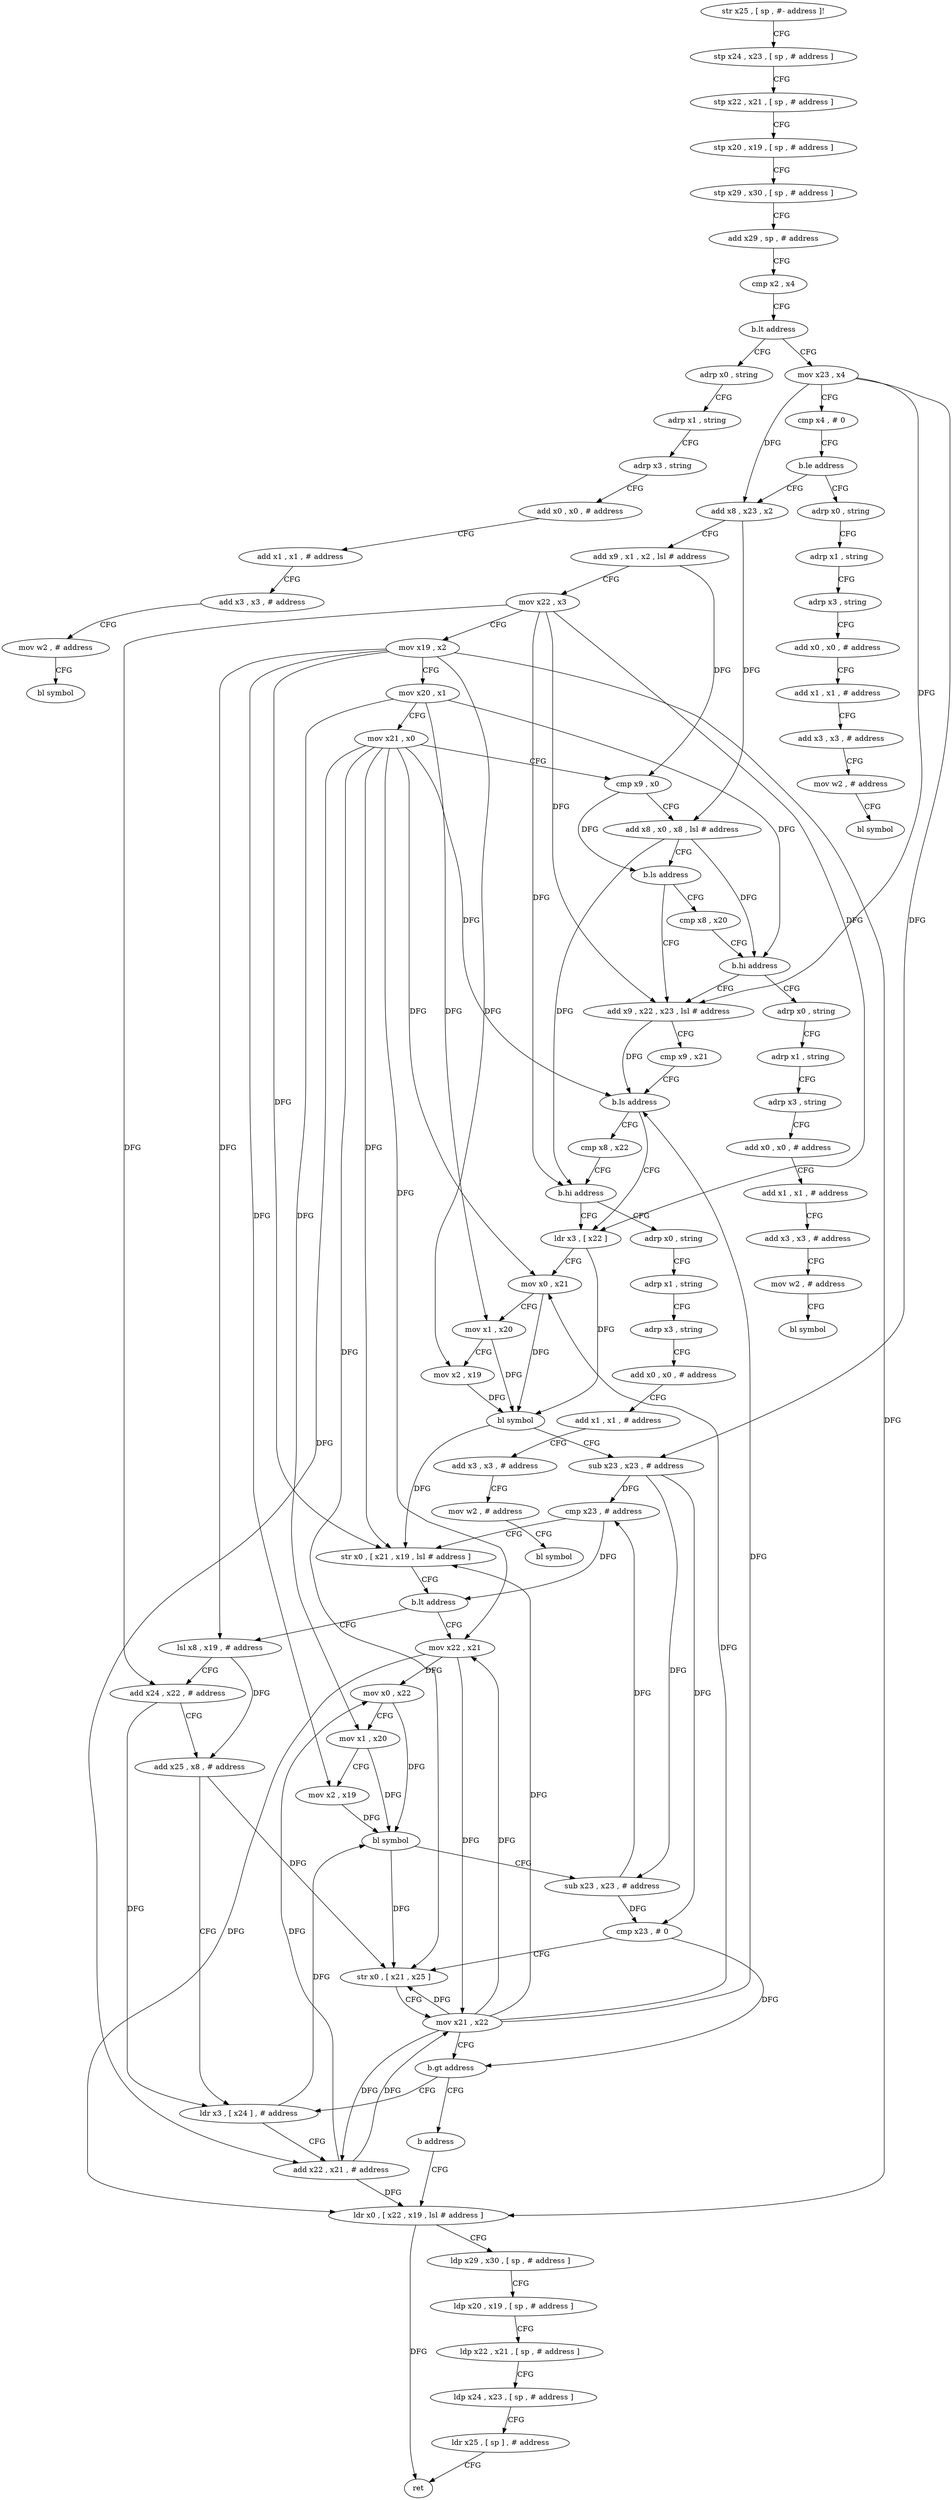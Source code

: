 digraph "func" {
"4218312" [label = "str x25 , [ sp , #- address ]!" ]
"4218316" [label = "stp x24 , x23 , [ sp , # address ]" ]
"4218320" [label = "stp x22 , x21 , [ sp , # address ]" ]
"4218324" [label = "stp x20 , x19 , [ sp , # address ]" ]
"4218328" [label = "stp x29 , x30 , [ sp , # address ]" ]
"4218332" [label = "add x29 , sp , # address" ]
"4218336" [label = "cmp x2 , x4" ]
"4218340" [label = "b.lt address" ]
"4218548" [label = "adrp x0 , string" ]
"4218344" [label = "mov x23 , x4" ]
"4218552" [label = "adrp x1 , string" ]
"4218556" [label = "adrp x3 , string" ]
"4218560" [label = "add x0 , x0 , # address" ]
"4218564" [label = "add x1 , x1 , # address" ]
"4218568" [label = "add x3 , x3 , # address" ]
"4218572" [label = "mov w2 , # address" ]
"4218576" [label = "bl symbol" ]
"4218348" [label = "cmp x4 , # 0" ]
"4218352" [label = "b.le address" ]
"4218580" [label = "adrp x0 , string" ]
"4218356" [label = "add x8 , x23 , x2" ]
"4218584" [label = "adrp x1 , string" ]
"4218588" [label = "adrp x3 , string" ]
"4218592" [label = "add x0 , x0 , # address" ]
"4218596" [label = "add x1 , x1 , # address" ]
"4218600" [label = "add x3 , x3 , # address" ]
"4218604" [label = "mov w2 , # address" ]
"4218608" [label = "bl symbol" ]
"4218360" [label = "add x9 , x1 , x2 , lsl # address" ]
"4218364" [label = "mov x22 , x3" ]
"4218368" [label = "mov x19 , x2" ]
"4218372" [label = "mov x20 , x1" ]
"4218376" [label = "mov x21 , x0" ]
"4218380" [label = "cmp x9 , x0" ]
"4218384" [label = "add x8 , x0 , x8 , lsl # address" ]
"4218388" [label = "b.ls address" ]
"4218400" [label = "add x9 , x22 , x23 , lsl # address" ]
"4218392" [label = "cmp x8 , x20" ]
"4218404" [label = "cmp x9 , x21" ]
"4218408" [label = "b.ls address" ]
"4218420" [label = "ldr x3 , [ x22 ]" ]
"4218412" [label = "cmp x8 , x22" ]
"4218396" [label = "b.hi address" ]
"4218612" [label = "adrp x0 , string" ]
"4218424" [label = "mov x0 , x21" ]
"4218428" [label = "mov x1 , x20" ]
"4218432" [label = "mov x2 , x19" ]
"4218436" [label = "bl symbol" ]
"4218440" [label = "sub x23 , x23 , # address" ]
"4218444" [label = "cmp x23 , # address" ]
"4218448" [label = "str x0 , [ x21 , x19 , lsl # address ]" ]
"4218452" [label = "b.lt address" ]
"4218516" [label = "mov x22 , x21" ]
"4218456" [label = "lsl x8 , x19 , # address" ]
"4218416" [label = "b.hi address" ]
"4218644" [label = "adrp x0 , string" ]
"4218616" [label = "adrp x1 , string" ]
"4218620" [label = "adrp x3 , string" ]
"4218624" [label = "add x0 , x0 , # address" ]
"4218628" [label = "add x1 , x1 , # address" ]
"4218632" [label = "add x3 , x3 , # address" ]
"4218636" [label = "mov w2 , # address" ]
"4218640" [label = "bl symbol" ]
"4218520" [label = "ldr x0 , [ x22 , x19 , lsl # address ]" ]
"4218460" [label = "add x24 , x22 , # address" ]
"4218464" [label = "add x25 , x8 , # address" ]
"4218468" [label = "ldr x3 , [ x24 ] , # address" ]
"4218648" [label = "adrp x1 , string" ]
"4218652" [label = "adrp x3 , string" ]
"4218656" [label = "add x0 , x0 , # address" ]
"4218660" [label = "add x1 , x1 , # address" ]
"4218664" [label = "add x3 , x3 , # address" ]
"4218668" [label = "mov w2 , # address" ]
"4218672" [label = "bl symbol" ]
"4218472" [label = "add x22 , x21 , # address" ]
"4218476" [label = "mov x0 , x22" ]
"4218480" [label = "mov x1 , x20" ]
"4218484" [label = "mov x2 , x19" ]
"4218488" [label = "bl symbol" ]
"4218492" [label = "sub x23 , x23 , # address" ]
"4218496" [label = "cmp x23 , # 0" ]
"4218500" [label = "str x0 , [ x21 , x25 ]" ]
"4218504" [label = "mov x21 , x22" ]
"4218508" [label = "b.gt address" ]
"4218512" [label = "b address" ]
"4218524" [label = "ldp x29 , x30 , [ sp , # address ]" ]
"4218528" [label = "ldp x20 , x19 , [ sp , # address ]" ]
"4218532" [label = "ldp x22 , x21 , [ sp , # address ]" ]
"4218536" [label = "ldp x24 , x23 , [ sp , # address ]" ]
"4218540" [label = "ldr x25 , [ sp ] , # address" ]
"4218544" [label = "ret" ]
"4218312" -> "4218316" [ label = "CFG" ]
"4218316" -> "4218320" [ label = "CFG" ]
"4218320" -> "4218324" [ label = "CFG" ]
"4218324" -> "4218328" [ label = "CFG" ]
"4218328" -> "4218332" [ label = "CFG" ]
"4218332" -> "4218336" [ label = "CFG" ]
"4218336" -> "4218340" [ label = "CFG" ]
"4218340" -> "4218548" [ label = "CFG" ]
"4218340" -> "4218344" [ label = "CFG" ]
"4218548" -> "4218552" [ label = "CFG" ]
"4218344" -> "4218348" [ label = "CFG" ]
"4218344" -> "4218356" [ label = "DFG" ]
"4218344" -> "4218400" [ label = "DFG" ]
"4218344" -> "4218440" [ label = "DFG" ]
"4218552" -> "4218556" [ label = "CFG" ]
"4218556" -> "4218560" [ label = "CFG" ]
"4218560" -> "4218564" [ label = "CFG" ]
"4218564" -> "4218568" [ label = "CFG" ]
"4218568" -> "4218572" [ label = "CFG" ]
"4218572" -> "4218576" [ label = "CFG" ]
"4218348" -> "4218352" [ label = "CFG" ]
"4218352" -> "4218580" [ label = "CFG" ]
"4218352" -> "4218356" [ label = "CFG" ]
"4218580" -> "4218584" [ label = "CFG" ]
"4218356" -> "4218360" [ label = "CFG" ]
"4218356" -> "4218384" [ label = "DFG" ]
"4218584" -> "4218588" [ label = "CFG" ]
"4218588" -> "4218592" [ label = "CFG" ]
"4218592" -> "4218596" [ label = "CFG" ]
"4218596" -> "4218600" [ label = "CFG" ]
"4218600" -> "4218604" [ label = "CFG" ]
"4218604" -> "4218608" [ label = "CFG" ]
"4218360" -> "4218364" [ label = "CFG" ]
"4218360" -> "4218380" [ label = "DFG" ]
"4218364" -> "4218368" [ label = "CFG" ]
"4218364" -> "4218400" [ label = "DFG" ]
"4218364" -> "4218420" [ label = "DFG" ]
"4218364" -> "4218416" [ label = "DFG" ]
"4218364" -> "4218460" [ label = "DFG" ]
"4218368" -> "4218372" [ label = "CFG" ]
"4218368" -> "4218432" [ label = "DFG" ]
"4218368" -> "4218448" [ label = "DFG" ]
"4218368" -> "4218456" [ label = "DFG" ]
"4218368" -> "4218520" [ label = "DFG" ]
"4218368" -> "4218484" [ label = "DFG" ]
"4218372" -> "4218376" [ label = "CFG" ]
"4218372" -> "4218396" [ label = "DFG" ]
"4218372" -> "4218428" [ label = "DFG" ]
"4218372" -> "4218480" [ label = "DFG" ]
"4218376" -> "4218380" [ label = "CFG" ]
"4218376" -> "4218408" [ label = "DFG" ]
"4218376" -> "4218424" [ label = "DFG" ]
"4218376" -> "4218448" [ label = "DFG" ]
"4218376" -> "4218516" [ label = "DFG" ]
"4218376" -> "4218472" [ label = "DFG" ]
"4218376" -> "4218500" [ label = "DFG" ]
"4218380" -> "4218384" [ label = "CFG" ]
"4218380" -> "4218388" [ label = "DFG" ]
"4218384" -> "4218388" [ label = "CFG" ]
"4218384" -> "4218396" [ label = "DFG" ]
"4218384" -> "4218416" [ label = "DFG" ]
"4218388" -> "4218400" [ label = "CFG" ]
"4218388" -> "4218392" [ label = "CFG" ]
"4218400" -> "4218404" [ label = "CFG" ]
"4218400" -> "4218408" [ label = "DFG" ]
"4218392" -> "4218396" [ label = "CFG" ]
"4218404" -> "4218408" [ label = "CFG" ]
"4218408" -> "4218420" [ label = "CFG" ]
"4218408" -> "4218412" [ label = "CFG" ]
"4218420" -> "4218424" [ label = "CFG" ]
"4218420" -> "4218436" [ label = "DFG" ]
"4218412" -> "4218416" [ label = "CFG" ]
"4218396" -> "4218612" [ label = "CFG" ]
"4218396" -> "4218400" [ label = "CFG" ]
"4218612" -> "4218616" [ label = "CFG" ]
"4218424" -> "4218428" [ label = "CFG" ]
"4218424" -> "4218436" [ label = "DFG" ]
"4218428" -> "4218432" [ label = "CFG" ]
"4218428" -> "4218436" [ label = "DFG" ]
"4218432" -> "4218436" [ label = "DFG" ]
"4218436" -> "4218440" [ label = "CFG" ]
"4218436" -> "4218448" [ label = "DFG" ]
"4218440" -> "4218444" [ label = "DFG" ]
"4218440" -> "4218492" [ label = "DFG" ]
"4218440" -> "4218496" [ label = "DFG" ]
"4218444" -> "4218448" [ label = "CFG" ]
"4218444" -> "4218452" [ label = "DFG" ]
"4218448" -> "4218452" [ label = "CFG" ]
"4218452" -> "4218516" [ label = "CFG" ]
"4218452" -> "4218456" [ label = "CFG" ]
"4218516" -> "4218520" [ label = "DFG" ]
"4218516" -> "4218476" [ label = "DFG" ]
"4218516" -> "4218504" [ label = "DFG" ]
"4218456" -> "4218460" [ label = "CFG" ]
"4218456" -> "4218464" [ label = "DFG" ]
"4218416" -> "4218644" [ label = "CFG" ]
"4218416" -> "4218420" [ label = "CFG" ]
"4218644" -> "4218648" [ label = "CFG" ]
"4218616" -> "4218620" [ label = "CFG" ]
"4218620" -> "4218624" [ label = "CFG" ]
"4218624" -> "4218628" [ label = "CFG" ]
"4218628" -> "4218632" [ label = "CFG" ]
"4218632" -> "4218636" [ label = "CFG" ]
"4218636" -> "4218640" [ label = "CFG" ]
"4218520" -> "4218524" [ label = "CFG" ]
"4218520" -> "4218544" [ label = "DFG" ]
"4218460" -> "4218464" [ label = "CFG" ]
"4218460" -> "4218468" [ label = "DFG" ]
"4218464" -> "4218468" [ label = "CFG" ]
"4218464" -> "4218500" [ label = "DFG" ]
"4218468" -> "4218472" [ label = "CFG" ]
"4218468" -> "4218488" [ label = "DFG" ]
"4218648" -> "4218652" [ label = "CFG" ]
"4218652" -> "4218656" [ label = "CFG" ]
"4218656" -> "4218660" [ label = "CFG" ]
"4218660" -> "4218664" [ label = "CFG" ]
"4218664" -> "4218668" [ label = "CFG" ]
"4218668" -> "4218672" [ label = "CFG" ]
"4218472" -> "4218476" [ label = "DFG" ]
"4218472" -> "4218520" [ label = "DFG" ]
"4218472" -> "4218504" [ label = "DFG" ]
"4218476" -> "4218480" [ label = "CFG" ]
"4218476" -> "4218488" [ label = "DFG" ]
"4218480" -> "4218484" [ label = "CFG" ]
"4218480" -> "4218488" [ label = "DFG" ]
"4218484" -> "4218488" [ label = "DFG" ]
"4218488" -> "4218492" [ label = "CFG" ]
"4218488" -> "4218500" [ label = "DFG" ]
"4218492" -> "4218496" [ label = "DFG" ]
"4218492" -> "4218444" [ label = "DFG" ]
"4218496" -> "4218500" [ label = "CFG" ]
"4218496" -> "4218508" [ label = "DFG" ]
"4218500" -> "4218504" [ label = "CFG" ]
"4218504" -> "4218508" [ label = "CFG" ]
"4218504" -> "4218408" [ label = "DFG" ]
"4218504" -> "4218424" [ label = "DFG" ]
"4218504" -> "4218516" [ label = "DFG" ]
"4218504" -> "4218472" [ label = "DFG" ]
"4218504" -> "4218448" [ label = "DFG" ]
"4218504" -> "4218500" [ label = "DFG" ]
"4218508" -> "4218468" [ label = "CFG" ]
"4218508" -> "4218512" [ label = "CFG" ]
"4218512" -> "4218520" [ label = "CFG" ]
"4218524" -> "4218528" [ label = "CFG" ]
"4218528" -> "4218532" [ label = "CFG" ]
"4218532" -> "4218536" [ label = "CFG" ]
"4218536" -> "4218540" [ label = "CFG" ]
"4218540" -> "4218544" [ label = "CFG" ]
}
